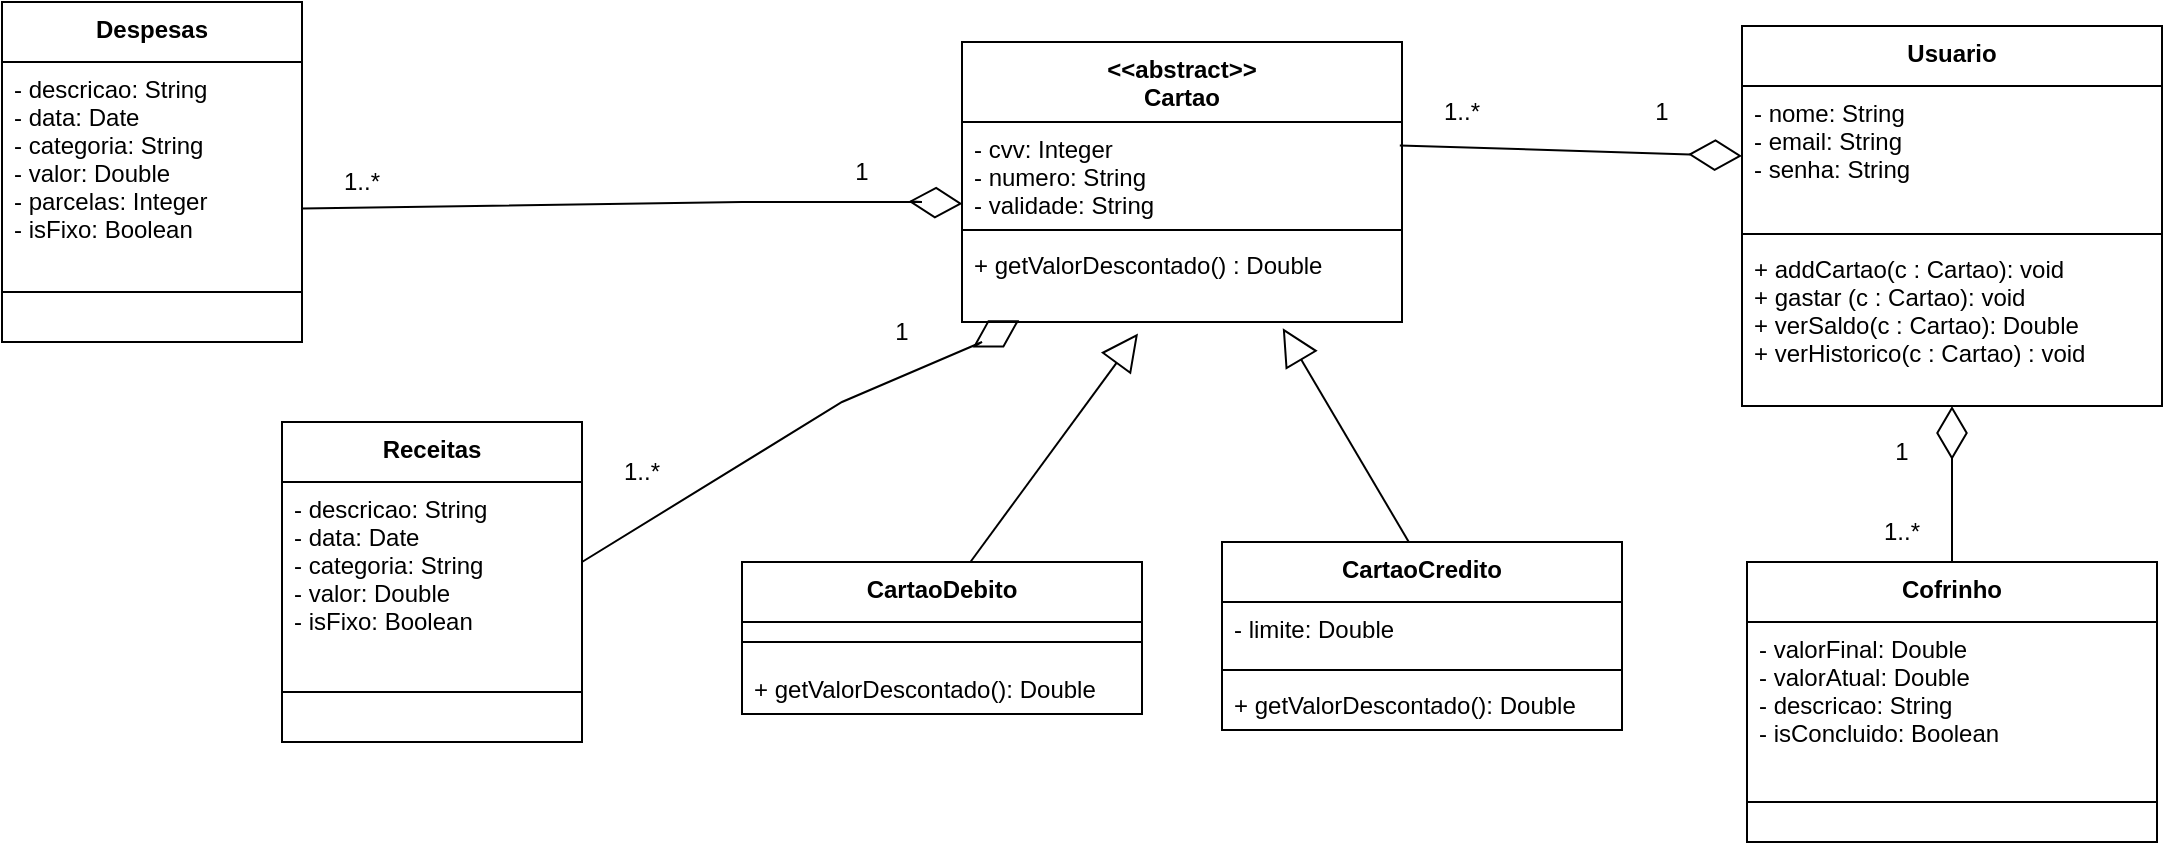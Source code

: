 <mxfile version="20.8.23" type="device"><diagram name="Página-1" id="B6q9aoljsb2gleLlIAqD"><mxGraphModel dx="2501" dy="763" grid="1" gridSize="10" guides="1" tooltips="1" connect="1" arrows="1" fold="1" page="1" pageScale="1" pageWidth="827" pageHeight="1169" math="0" shadow="0"><root><mxCell id="0"/><mxCell id="1" parent="0"/><mxCell id="mJb2FyWNRMABOccE_WMQ-9" value="CartaoDebito" style="swimlane;fontStyle=1;align=center;verticalAlign=top;childLayout=stackLayout;horizontal=1;startSize=30;horizontalStack=0;resizeParent=1;resizeParentMax=0;resizeLast=0;collapsible=1;marginBottom=0;" parent="1" vertex="1"><mxGeometry x="140" y="300" width="200" height="76" as="geometry"/></mxCell><mxCell id="mJb2FyWNRMABOccE_WMQ-11" value="" style="line;strokeWidth=1;fillColor=none;align=left;verticalAlign=middle;spacingTop=-1;spacingLeft=3;spacingRight=3;rotatable=0;labelPosition=right;points=[];portConstraint=eastwest;strokeColor=inherit;" parent="mJb2FyWNRMABOccE_WMQ-9" vertex="1"><mxGeometry y="30" width="200" height="20" as="geometry"/></mxCell><mxCell id="mJb2FyWNRMABOccE_WMQ-12" value="+ getValorDescontado(): Double" style="text;strokeColor=none;fillColor=none;align=left;verticalAlign=top;spacingLeft=4;spacingRight=4;overflow=hidden;rotatable=0;points=[[0,0.5],[1,0.5]];portConstraint=eastwest;" parent="mJb2FyWNRMABOccE_WMQ-9" vertex="1"><mxGeometry y="50" width="200" height="26" as="geometry"/></mxCell><mxCell id="mJb2FyWNRMABOccE_WMQ-13" value="CartaoCredito" style="swimlane;fontStyle=1;align=center;verticalAlign=top;childLayout=stackLayout;horizontal=1;startSize=30;horizontalStack=0;resizeParent=1;resizeParentMax=0;resizeLast=0;collapsible=1;marginBottom=0;" parent="1" vertex="1"><mxGeometry x="380" y="290" width="200" height="94" as="geometry"/></mxCell><mxCell id="mJb2FyWNRMABOccE_WMQ-14" value="- limite: Double" style="text;strokeColor=none;fillColor=none;align=left;verticalAlign=top;spacingLeft=4;spacingRight=4;overflow=hidden;rotatable=0;points=[[0,0.5],[1,0.5]];portConstraint=eastwest;" parent="mJb2FyWNRMABOccE_WMQ-13" vertex="1"><mxGeometry y="30" width="200" height="30" as="geometry"/></mxCell><mxCell id="mJb2FyWNRMABOccE_WMQ-15" value="" style="line;strokeWidth=1;fillColor=none;align=left;verticalAlign=middle;spacingTop=-1;spacingLeft=3;spacingRight=3;rotatable=0;labelPosition=right;points=[];portConstraint=eastwest;strokeColor=inherit;" parent="mJb2FyWNRMABOccE_WMQ-13" vertex="1"><mxGeometry y="60" width="200" height="8" as="geometry"/></mxCell><mxCell id="mJb2FyWNRMABOccE_WMQ-16" value="+ getValorDescontado(): Double" style="text;strokeColor=none;fillColor=none;align=left;verticalAlign=top;spacingLeft=4;spacingRight=4;overflow=hidden;rotatable=0;points=[[0,0.5],[1,0.5]];portConstraint=eastwest;" parent="mJb2FyWNRMABOccE_WMQ-13" vertex="1"><mxGeometry y="68" width="200" height="26" as="geometry"/></mxCell><mxCell id="mJb2FyWNRMABOccE_WMQ-17" value="Usuario" style="swimlane;fontStyle=1;align=center;verticalAlign=top;childLayout=stackLayout;horizontal=1;startSize=30;horizontalStack=0;resizeParent=1;resizeParentMax=0;resizeLast=0;collapsible=1;marginBottom=0;" parent="1" vertex="1"><mxGeometry x="640" y="32" width="210" height="190" as="geometry"/></mxCell><mxCell id="mJb2FyWNRMABOccE_WMQ-18" value="- nome: String&#10;- email: String&#10;- senha: String&#10;" style="text;strokeColor=none;fillColor=none;align=left;verticalAlign=top;spacingLeft=4;spacingRight=4;overflow=hidden;rotatable=0;points=[[0,0.5],[1,0.5]];portConstraint=eastwest;" parent="mJb2FyWNRMABOccE_WMQ-17" vertex="1"><mxGeometry y="30" width="210" height="70" as="geometry"/></mxCell><mxCell id="mJb2FyWNRMABOccE_WMQ-19" value="" style="line;strokeWidth=1;fillColor=none;align=left;verticalAlign=middle;spacingTop=-1;spacingLeft=3;spacingRight=3;rotatable=0;labelPosition=right;points=[];portConstraint=eastwest;strokeColor=inherit;" parent="mJb2FyWNRMABOccE_WMQ-17" vertex="1"><mxGeometry y="100" width="210" height="8" as="geometry"/></mxCell><mxCell id="mJb2FyWNRMABOccE_WMQ-20" value="+ addCartao(c : Cartao): void&#10;+ gastar (c : Cartao): void&#10;+ verSaldo(c : Cartao): Double&#10;+ verHistorico(c : Cartao) : void&#10;" style="text;strokeColor=none;fillColor=none;align=left;verticalAlign=top;spacingLeft=4;spacingRight=4;overflow=hidden;rotatable=0;points=[[0,0.5],[1,0.5]];portConstraint=eastwest;" parent="mJb2FyWNRMABOccE_WMQ-17" vertex="1"><mxGeometry y="108" width="210" height="82" as="geometry"/></mxCell><mxCell id="mJb2FyWNRMABOccE_WMQ-23" value="" style="endArrow=diamondThin;endFill=0;endSize=24;html=1;rounded=0;entryX=0;entryY=0.5;entryDx=0;entryDy=0;exitX=0.995;exitY=0.235;exitDx=0;exitDy=0;exitPerimeter=0;" parent="1" source="W8FGT6TdY32FHx1BGZGA-3" target="mJb2FyWNRMABOccE_WMQ-18" edge="1"><mxGeometry width="160" relative="1" as="geometry"><mxPoint x="469.71" y="63.12" as="sourcePoint"/><mxPoint x="490" y="310" as="targetPoint"/></mxGeometry></mxCell><mxCell id="mJb2FyWNRMABOccE_WMQ-30" value="Despesas" style="swimlane;fontStyle=1;align=center;verticalAlign=top;childLayout=stackLayout;horizontal=1;startSize=30;horizontalStack=0;resizeParent=1;resizeParentMax=0;resizeLast=0;collapsible=1;marginBottom=0;" parent="1" vertex="1"><mxGeometry x="-230" y="20" width="150" height="170" as="geometry"/></mxCell><mxCell id="mJb2FyWNRMABOccE_WMQ-31" value="- descricao: String&#10;- data: Date&#10;- categoria: String&#10;- valor: Double&#10;- parcelas: Integer&#10;- isFixo: Boolean" style="text;strokeColor=none;fillColor=none;align=left;verticalAlign=top;spacingLeft=4;spacingRight=4;overflow=hidden;rotatable=0;points=[[0,0.5],[1,0.5]];portConstraint=eastwest;" parent="mJb2FyWNRMABOccE_WMQ-30" vertex="1"><mxGeometry y="30" width="150" height="90" as="geometry"/></mxCell><mxCell id="mJb2FyWNRMABOccE_WMQ-32" value="" style="line;strokeWidth=1;fillColor=none;align=left;verticalAlign=middle;spacingTop=-1;spacingLeft=3;spacingRight=3;rotatable=0;labelPosition=right;points=[];portConstraint=eastwest;strokeColor=inherit;" parent="mJb2FyWNRMABOccE_WMQ-30" vertex="1"><mxGeometry y="120" width="150" height="50" as="geometry"/></mxCell><mxCell id="mJb2FyWNRMABOccE_WMQ-36" value="" style="endArrow=diamondThin;endFill=0;endSize=24;html=1;rounded=0;exitX=1.001;exitY=0.814;exitDx=0;exitDy=0;exitPerimeter=0;entryX=0.001;entryY=0.818;entryDx=0;entryDy=0;entryPerimeter=0;" parent="1" source="mJb2FyWNRMABOccE_WMQ-31" target="W8FGT6TdY32FHx1BGZGA-3" edge="1"><mxGeometry width="160" relative="1" as="geometry"><mxPoint x="20" y="90" as="sourcePoint"/><mxPoint x="180" y="90" as="targetPoint"/><Array as="points"><mxPoint x="140" y="120"/><mxPoint x="190" y="120"/><mxPoint x="210" y="120"/><mxPoint x="230" y="120"/></Array></mxGeometry></mxCell><mxCell id="W8FGT6TdY32FHx1BGZGA-2" value="&lt;&lt;abstract&gt;&gt;&#10;Cartao" style="swimlane;fontStyle=1;align=center;verticalAlign=top;childLayout=stackLayout;horizontal=1;startSize=40;horizontalStack=0;resizeParent=1;resizeParentMax=0;resizeLast=0;collapsible=1;marginBottom=0;" parent="1" vertex="1"><mxGeometry x="250" y="40" width="220" height="140" as="geometry"/></mxCell><mxCell id="W8FGT6TdY32FHx1BGZGA-3" value="- cvv: Integer&#10;- numero: String&#10;- validade: String&#10;" style="text;strokeColor=none;fillColor=none;align=left;verticalAlign=top;spacingLeft=4;spacingRight=4;overflow=hidden;rotatable=0;points=[[0,0.5],[1,0.5]];portConstraint=eastwest;" parent="W8FGT6TdY32FHx1BGZGA-2" vertex="1"><mxGeometry y="40" width="220" height="50" as="geometry"/></mxCell><mxCell id="W8FGT6TdY32FHx1BGZGA-4" value="" style="line;strokeWidth=1;fillColor=none;align=left;verticalAlign=middle;spacingTop=-1;spacingLeft=3;spacingRight=3;rotatable=0;labelPosition=right;points=[];portConstraint=eastwest;strokeColor=inherit;" parent="W8FGT6TdY32FHx1BGZGA-2" vertex="1"><mxGeometry y="90" width="220" height="8" as="geometry"/></mxCell><mxCell id="W8FGT6TdY32FHx1BGZGA-5" value="+ getValorDescontado() : Double" style="text;strokeColor=none;fillColor=none;align=left;verticalAlign=top;spacingLeft=4;spacingRight=4;overflow=hidden;rotatable=0;points=[[0,0.5],[1,0.5]];portConstraint=eastwest;" parent="W8FGT6TdY32FHx1BGZGA-2" vertex="1"><mxGeometry y="98" width="220" height="42" as="geometry"/></mxCell><mxCell id="W8FGT6TdY32FHx1BGZGA-11" value="" style="endArrow=block;endSize=16;endFill=0;html=1;rounded=0;exitX=0.571;exitY=0;exitDx=0;exitDy=0;exitPerimeter=0;entryX=0.4;entryY=1.138;entryDx=0;entryDy=0;entryPerimeter=0;" parent="1" source="mJb2FyWNRMABOccE_WMQ-9" target="W8FGT6TdY32FHx1BGZGA-5" edge="1"><mxGeometry width="160" relative="1" as="geometry"><mxPoint x="300" y="230" as="sourcePoint"/><mxPoint x="460" y="230" as="targetPoint"/></mxGeometry></mxCell><mxCell id="W8FGT6TdY32FHx1BGZGA-12" value="" style="endArrow=block;endSize=16;endFill=0;html=1;rounded=0;exitX=0.467;exitY=0;exitDx=0;exitDy=0;exitPerimeter=0;entryX=0.729;entryY=1.074;entryDx=0;entryDy=0;entryPerimeter=0;" parent="1" source="mJb2FyWNRMABOccE_WMQ-13" target="W8FGT6TdY32FHx1BGZGA-5" edge="1"><mxGeometry width="160" relative="1" as="geometry"><mxPoint x="280" y="300" as="sourcePoint"/><mxPoint x="314" y="203" as="targetPoint"/></mxGeometry></mxCell><mxCell id="W8FGT6TdY32FHx1BGZGA-13" value="Receitas" style="swimlane;fontStyle=1;align=center;verticalAlign=top;childLayout=stackLayout;horizontal=1;startSize=30;horizontalStack=0;resizeParent=1;resizeParentMax=0;resizeLast=0;collapsible=1;marginBottom=0;" parent="1" vertex="1"><mxGeometry x="-90" y="230" width="150" height="160" as="geometry"/></mxCell><mxCell id="W8FGT6TdY32FHx1BGZGA-14" value="- descricao: String&#10;- data: Date&#10;- categoria: String&#10;- valor: Double&#10;- isFixo: Boolean" style="text;strokeColor=none;fillColor=none;align=left;verticalAlign=top;spacingLeft=4;spacingRight=4;overflow=hidden;rotatable=0;points=[[0,0.5],[1,0.5]];portConstraint=eastwest;" parent="W8FGT6TdY32FHx1BGZGA-13" vertex="1"><mxGeometry y="30" width="150" height="80" as="geometry"/></mxCell><mxCell id="W8FGT6TdY32FHx1BGZGA-15" value="" style="line;strokeWidth=1;fillColor=none;align=left;verticalAlign=middle;spacingTop=-1;spacingLeft=3;spacingRight=3;rotatable=0;labelPosition=right;points=[];portConstraint=eastwest;strokeColor=inherit;" parent="W8FGT6TdY32FHx1BGZGA-13" vertex="1"><mxGeometry y="110" width="150" height="50" as="geometry"/></mxCell><mxCell id="W8FGT6TdY32FHx1BGZGA-16" value="" style="endArrow=diamondThin;endFill=0;endSize=24;html=1;rounded=0;exitX=1;exitY=0.5;exitDx=0;exitDy=0;entryX=0.13;entryY=0.978;entryDx=0;entryDy=0;entryPerimeter=0;" parent="1" source="W8FGT6TdY32FHx1BGZGA-14" target="W8FGT6TdY32FHx1BGZGA-5" edge="1"><mxGeometry width="160" relative="1" as="geometry"><mxPoint x="90" y="230" as="sourcePoint"/><mxPoint x="250" y="239" as="targetPoint"/><Array as="points"><mxPoint x="190" y="220"/><mxPoint x="260" y="190"/></Array></mxGeometry></mxCell><mxCell id="wZ0BDhZobx4-UNfeHXAM-1" value="Cofrinho" style="swimlane;fontStyle=1;align=center;verticalAlign=top;childLayout=stackLayout;horizontal=1;startSize=30;horizontalStack=0;resizeParent=1;resizeParentMax=0;resizeLast=0;collapsible=1;marginBottom=0;" parent="1" vertex="1"><mxGeometry x="642.5" y="300" width="205" height="140" as="geometry"/></mxCell><mxCell id="wZ0BDhZobx4-UNfeHXAM-2" value="- valorFinal: Double&#10;- valorAtual: Double&#10;- descricao: String&#10;- isConcluido: Boolean&#10;" style="text;strokeColor=none;fillColor=none;align=left;verticalAlign=top;spacingLeft=4;spacingRight=4;overflow=hidden;rotatable=0;points=[[0,0.5],[1,0.5]];portConstraint=eastwest;" parent="wZ0BDhZobx4-UNfeHXAM-1" vertex="1"><mxGeometry y="30" width="205" height="70" as="geometry"/></mxCell><mxCell id="wZ0BDhZobx4-UNfeHXAM-3" value="" style="line;strokeWidth=1;fillColor=none;align=left;verticalAlign=middle;spacingTop=-1;spacingLeft=3;spacingRight=3;rotatable=0;labelPosition=right;points=[];portConstraint=eastwest;strokeColor=inherit;" parent="wZ0BDhZobx4-UNfeHXAM-1" vertex="1"><mxGeometry y="100" width="205" height="40" as="geometry"/></mxCell><mxCell id="wZ0BDhZobx4-UNfeHXAM-5" value="" style="endArrow=diamondThin;endFill=0;endSize=24;html=1;rounded=0;exitX=0.5;exitY=0;exitDx=0;exitDy=0;" parent="1" source="wZ0BDhZobx4-UNfeHXAM-1" target="mJb2FyWNRMABOccE_WMQ-20" edge="1"><mxGeometry width="160" relative="1" as="geometry"><mxPoint x="640" y="352" as="sourcePoint"/><mxPoint x="761" y="340" as="targetPoint"/></mxGeometry></mxCell><mxCell id="wZ0BDhZobx4-UNfeHXAM-6" value="1" style="text;html=1;strokeColor=none;fillColor=none;align=center;verticalAlign=middle;whiteSpace=wrap;rounded=0;" parent="1" vertex="1"><mxGeometry x="170" y="90" width="60" height="30" as="geometry"/></mxCell><mxCell id="wZ0BDhZobx4-UNfeHXAM-7" value="1..*" style="text;html=1;strokeColor=none;fillColor=none;align=center;verticalAlign=middle;whiteSpace=wrap;rounded=0;" parent="1" vertex="1"><mxGeometry x="470" y="60" width="60" height="30" as="geometry"/></mxCell><mxCell id="wZ0BDhZobx4-UNfeHXAM-8" value="1..*" style="text;html=1;strokeColor=none;fillColor=none;align=center;verticalAlign=middle;whiteSpace=wrap;rounded=0;" parent="1" vertex="1"><mxGeometry x="-80" y="95" width="60" height="30" as="geometry"/></mxCell><mxCell id="wZ0BDhZobx4-UNfeHXAM-9" value="1" style="text;html=1;strokeColor=none;fillColor=none;align=center;verticalAlign=middle;whiteSpace=wrap;rounded=0;" parent="1" vertex="1"><mxGeometry x="570" y="60" width="60" height="30" as="geometry"/></mxCell><mxCell id="wZ0BDhZobx4-UNfeHXAM-10" value="1" style="text;html=1;strokeColor=none;fillColor=none;align=center;verticalAlign=middle;whiteSpace=wrap;rounded=0;" parent="1" vertex="1"><mxGeometry x="690" y="230" width="60" height="30" as="geometry"/></mxCell><mxCell id="wZ0BDhZobx4-UNfeHXAM-11" value="1..*" style="text;html=1;strokeColor=none;fillColor=none;align=center;verticalAlign=middle;whiteSpace=wrap;rounded=0;" parent="1" vertex="1"><mxGeometry x="690" y="270" width="60" height="30" as="geometry"/></mxCell><mxCell id="wZ0BDhZobx4-UNfeHXAM-12" value="1" style="text;html=1;strokeColor=none;fillColor=none;align=center;verticalAlign=middle;whiteSpace=wrap;rounded=0;" parent="1" vertex="1"><mxGeometry x="190" y="170" width="60" height="30" as="geometry"/></mxCell><mxCell id="wZ0BDhZobx4-UNfeHXAM-13" value="1..*" style="text;html=1;strokeColor=none;fillColor=none;align=center;verticalAlign=middle;whiteSpace=wrap;rounded=0;" parent="1" vertex="1"><mxGeometry x="60" y="240" width="60" height="30" as="geometry"/></mxCell></root></mxGraphModel></diagram></mxfile>